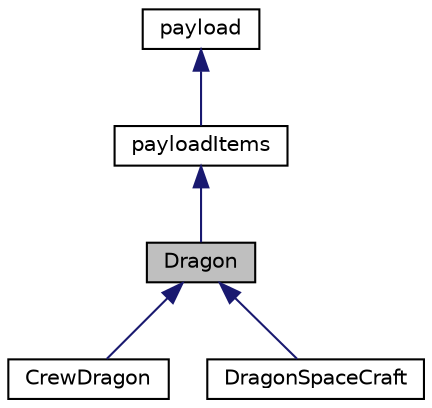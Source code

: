 digraph "Dragon"
{
 // LATEX_PDF_SIZE
  edge [fontname="Helvetica",fontsize="10",labelfontname="Helvetica",labelfontsize="10"];
  node [fontname="Helvetica",fontsize="10",shape=record];
  Node1 [label="Dragon",height=0.2,width=0.4,color="black", fillcolor="grey75", style="filled", fontcolor="black",tooltip="Dragon Class."];
  Node2 -> Node1 [dir="back",color="midnightblue",fontsize="10",style="solid"];
  Node2 [label="payloadItems",height=0.2,width=0.4,color="black", fillcolor="white", style="filled",URL="$classpayloadItems.html",tooltip="payloadItems Class"];
  Node3 -> Node2 [dir="back",color="midnightblue",fontsize="10",style="solid"];
  Node3 [label="payload",height=0.2,width=0.4,color="black", fillcolor="white", style="filled",URL="$classpayload.html",tooltip="payload Class"];
  Node1 -> Node4 [dir="back",color="midnightblue",fontsize="10",style="solid"];
  Node4 [label="CrewDragon",height=0.2,width=0.4,color="black", fillcolor="white", style="filled",URL="$classCrewDragon.html",tooltip="CrewDragon Class."];
  Node1 -> Node5 [dir="back",color="midnightblue",fontsize="10",style="solid"];
  Node5 [label="DragonSpaceCraft",height=0.2,width=0.4,color="black", fillcolor="white", style="filled",URL="$classDragonSpaceCraft.html",tooltip="DragonSpaceCraft Class."];
}
